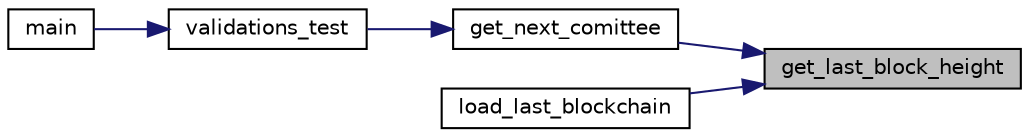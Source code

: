 digraph "get_last_block_height"
{
 // LATEX_PDF_SIZE
  edge [fontname="Helvetica",fontsize="10",labelfontname="Helvetica",labelfontsize="10"];
  node [fontname="Helvetica",fontsize="10",shape=record];
  rankdir="RL";
  Node1 [label="get_last_block_height",height=0.2,width=0.4,color="black", fillcolor="grey75", style="filled", fontcolor="black",tooltip="Get the last block height."];
  Node1 -> Node2 [dir="back",color="midnightblue",fontsize="10",style="solid",fontname="Helvetica"];
  Node2 [label="get_next_comittee",height=0.2,width=0.4,color="black", fillcolor="white", style="filled",URL="$validators_8c.html#a46a683358e281bebc6b77b1084b05bbb",tooltip="Get the a comittee RSA public keys on a specific epoch."];
  Node2 -> Node3 [dir="back",color="midnightblue",fontsize="10",style="solid",fontname="Helvetica"];
  Node3 [label="validations_test",height=0.2,width=0.4,color="black", fillcolor="white", style="filled",URL="$validations__test_8c.html#ab838b4317c66f7c0e811c0bb3b595d2f",tooltip=" "];
  Node3 -> Node4 [dir="back",color="midnightblue",fontsize="10",style="solid",fontname="Helvetica"];
  Node4 [label="main",height=0.2,width=0.4,color="black", fillcolor="white", style="filled",URL="$unit__testing_8c.html#ae66f6b31b5ad750f1fe042a706a4e3d4",tooltip=" "];
  Node1 -> Node5 [dir="back",color="midnightblue",fontsize="10",style="solid",fontname="Helvetica"];
  Node5 [label="load_last_blockchain",height=0.2,width=0.4,color="black", fillcolor="white", style="filled",URL="$block_8c.html#a4ece7b96ab33761bf1d33f1e8b766ceb",tooltip="Load the last local blockchain chunk."];
}
